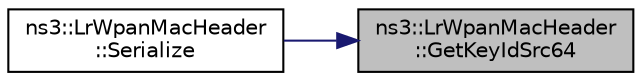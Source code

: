 digraph "ns3::LrWpanMacHeader::GetKeyIdSrc64"
{
 // LATEX_PDF_SIZE
  edge [fontname="Helvetica",fontsize="10",labelfontname="Helvetica",labelfontsize="10"];
  node [fontname="Helvetica",fontsize="10",shape=record];
  rankdir="RL";
  Node1 [label="ns3::LrWpanMacHeader\l::GetKeyIdSrc64",height=0.2,width=0.4,color="black", fillcolor="grey75", style="filled", fontcolor="black",tooltip="Get the Auxiliary Security Header - Key Identifier - Key Source (4 Octects)"];
  Node1 -> Node2 [dir="back",color="midnightblue",fontsize="10",style="solid",fontname="Helvetica"];
  Node2 [label="ns3::LrWpanMacHeader\l::Serialize",height=0.2,width=0.4,color="black", fillcolor="white", style="filled",URL="$classns3_1_1_lr_wpan_mac_header.html#a9b6aea6720cfab232693157246e33d45",tooltip=" "];
}
